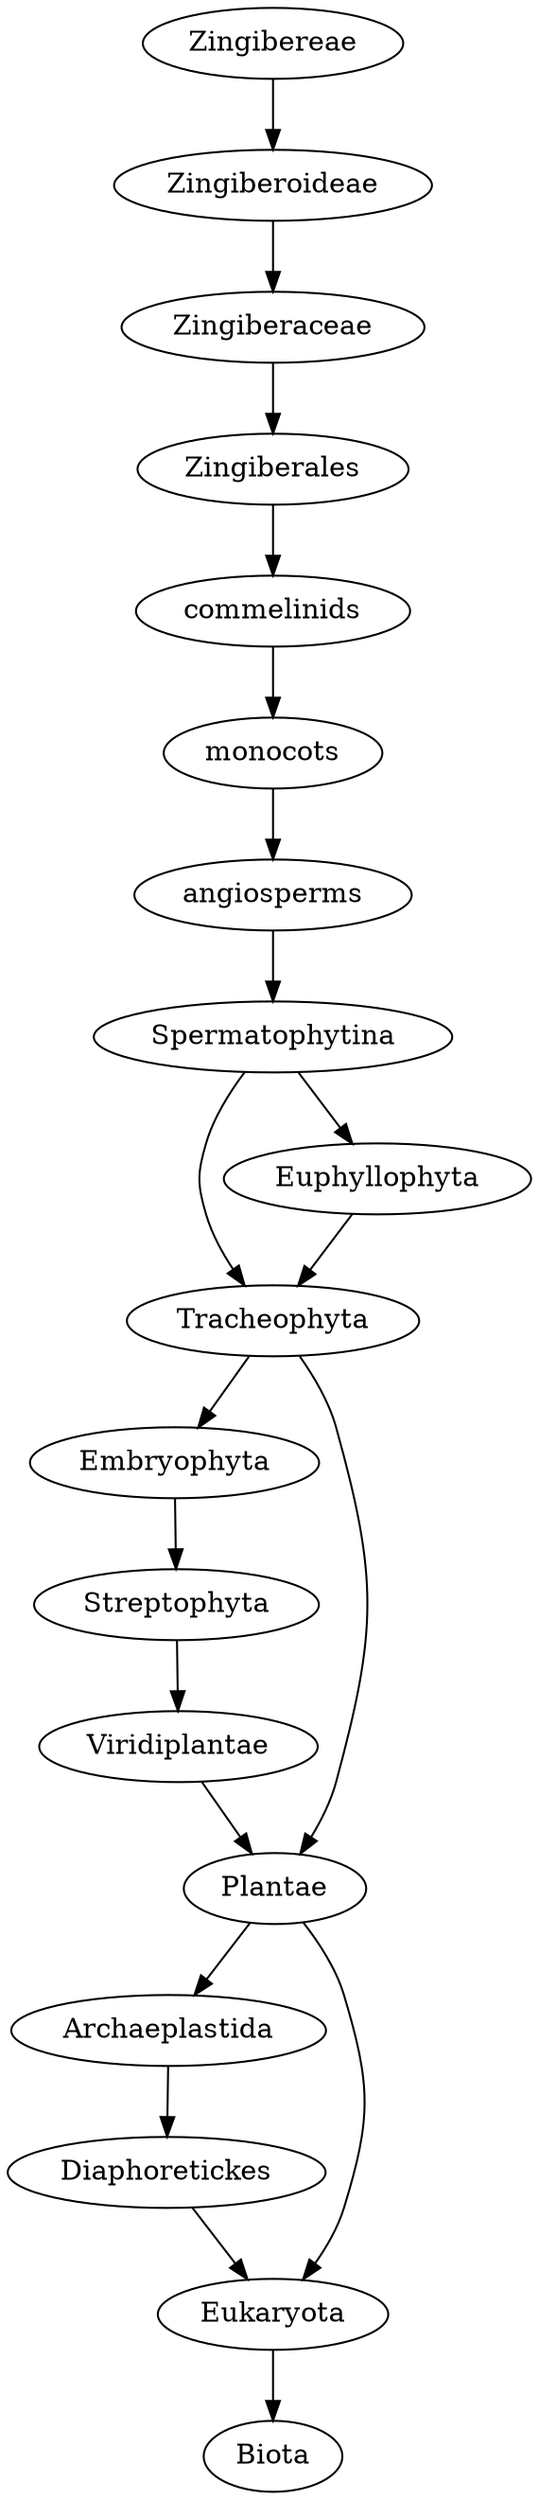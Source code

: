digraph{
/* rankdir=RL; */
Q2382443 [label="Biota"];
Q25314 [label="angiosperms"];
Q78961 [label="monocots"];
Q11973077 [label="Viridiplantae"];
Q133527 [label="Streptophyta"];
Q192154 [label="Embryophyta"];
Q868546 [label="commelinids"];
Q203779 [label="Zingiberales"];
Q27133 [label="Tracheophyta"];
Q642865 [label="Euphyllophyta"];
Q17539327 [label="Diaphoretickes"];
Q879246 [label="Archaeplastida"];
Q37021 [label="Zingiberaceae"];
Q6171406 [label="Zingiberoideae"];
Q756 [label="Plantae"];
Q16766367 [label="Zingibereae"];
Q19088 [label="Eukaryota"];
Q25814 [label="Spermatophytina"];
Q25314 -> Q25814;
Q78961 -> Q25314;
Q11973077 -> Q756;
Q133527 -> Q11973077;
Q192154 -> Q133527;
Q868546 -> Q78961;
Q203779 -> Q868546;
Q27133 -> Q192154;
Q27133 -> Q756;
Q642865 -> Q27133;
Q17539327 -> Q19088;
Q879246 -> Q17539327;
Q37021 -> Q203779;
Q6171406 -> Q37021;
Q756 -> Q879246;
Q756 -> Q19088;
Q16766367 -> Q6171406;
Q19088 -> Q2382443;
Q25814 -> Q27133;
Q25814 -> Q642865;
}
